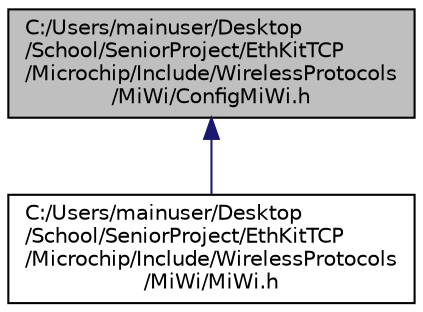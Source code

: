digraph "C:/Users/mainuser/Desktop/School/SeniorProject/EthKitTCP/Microchip/Include/WirelessProtocols/MiWi/ConfigMiWi.h"
{
  edge [fontname="Helvetica",fontsize="10",labelfontname="Helvetica",labelfontsize="10"];
  node [fontname="Helvetica",fontsize="10",shape=record];
  Node1 [label="C:/Users/mainuser/Desktop\l/School/SeniorProject/EthKitTCP\l/Microchip/Include/WirelessProtocols\l/MiWi/ConfigMiWi.h",height=0.2,width=0.4,color="black", fillcolor="grey75", style="filled", fontcolor="black"];
  Node1 -> Node2 [dir="back",color="midnightblue",fontsize="10",style="solid"];
  Node2 [label="C:/Users/mainuser/Desktop\l/School/SeniorProject/EthKitTCP\l/Microchip/Include/WirelessProtocols\l/MiWi/MiWi.h",height=0.2,width=0.4,color="black", fillcolor="white", style="filled",URL="$_mi_wi_8h.html"];
}
